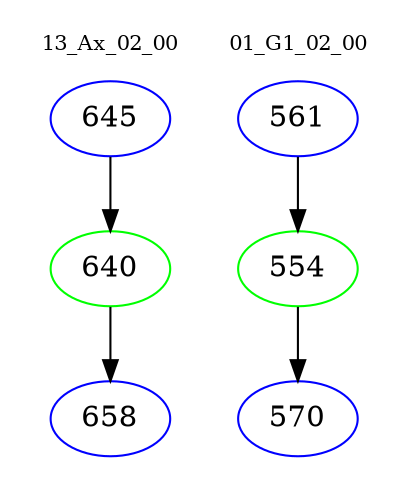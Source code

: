 digraph{
subgraph cluster_0 {
color = white
label = "13_Ax_02_00";
fontsize=10;
T0_645 [label="645", color="blue"]
T0_645 -> T0_640 [color="black"]
T0_640 [label="640", color="green"]
T0_640 -> T0_658 [color="black"]
T0_658 [label="658", color="blue"]
}
subgraph cluster_1 {
color = white
label = "01_G1_02_00";
fontsize=10;
T1_561 [label="561", color="blue"]
T1_561 -> T1_554 [color="black"]
T1_554 [label="554", color="green"]
T1_554 -> T1_570 [color="black"]
T1_570 [label="570", color="blue"]
}
}
